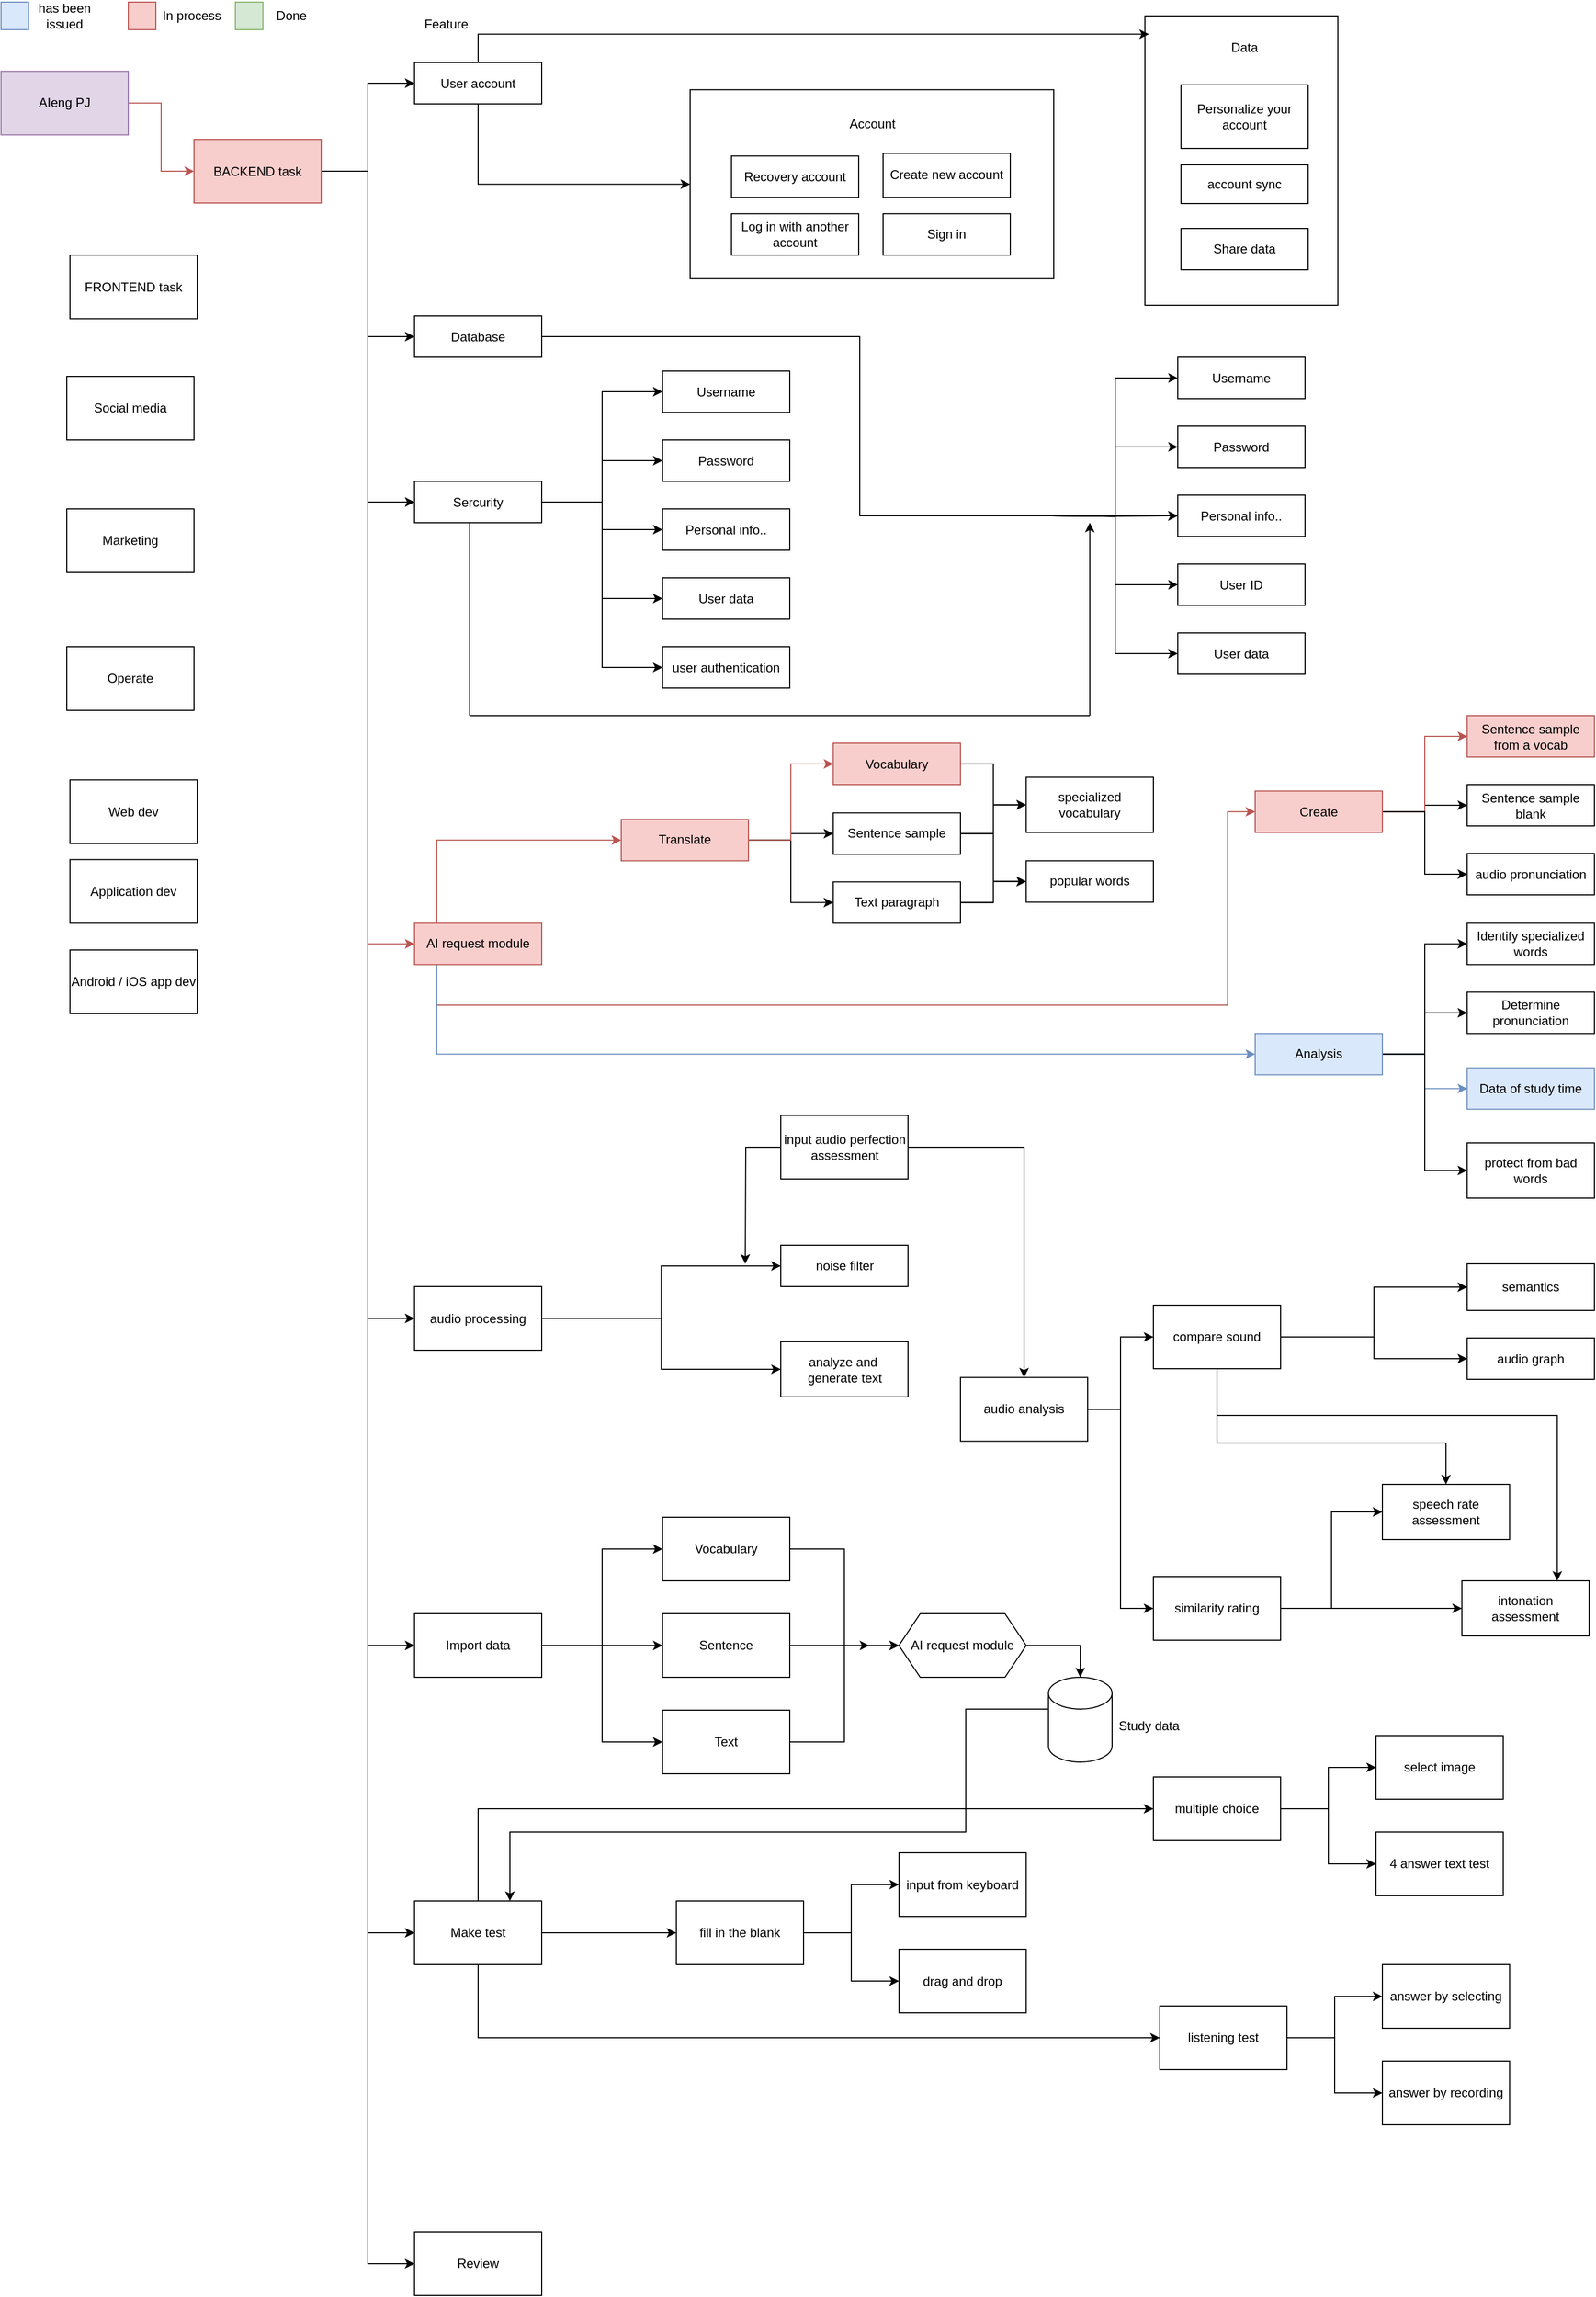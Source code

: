 <mxfile version="24.7.7">
  <diagram name="Trang-1" id="QdVctuVh_ac5PN6VSOF_">
    <mxGraphModel dx="1195" dy="643" grid="1" gridSize="13" guides="1" tooltips="1" connect="1" arrows="1" fold="1" page="1" pageScale="1" pageWidth="1654" pageHeight="2336" math="0" shadow="0">
      <root>
        <mxCell id="0" />
        <mxCell id="1" parent="0" />
        <mxCell id="PVKdWnAXme9dXzBZIidb-54" value="" style="rounded=0;whiteSpace=wrap;html=1;" parent="1" vertex="1">
          <mxGeometry x="676" y="98.63" width="343" height="178.25" as="geometry" />
        </mxCell>
        <mxCell id="PVKdWnAXme9dXzBZIidb-53" value="" style="rounded=0;whiteSpace=wrap;html=1;" parent="1" vertex="1">
          <mxGeometry x="1105" y="29" width="182" height="273" as="geometry" />
        </mxCell>
        <mxCell id="PVKdWnAXme9dXzBZIidb-100" style="edgeStyle=orthogonalEdgeStyle;rounded=0;orthogonalLoop=1;jettySize=auto;html=1;entryX=0;entryY=0.5;entryDx=0;entryDy=0;fillColor=#f8cecc;strokeColor=#b85450;" parent="1" source="PVKdWnAXme9dXzBZIidb-1" target="PVKdWnAXme9dXzBZIidb-2" edge="1">
          <mxGeometry relative="1" as="geometry" />
        </mxCell>
        <mxCell id="PVKdWnAXme9dXzBZIidb-1" value="AIeng PJ" style="rounded=0;whiteSpace=wrap;html=1;fillColor=#e1d5e7;strokeColor=#9673a6;" parent="1" vertex="1">
          <mxGeometry x="26" y="81.25" width="120" height="60" as="geometry" />
        </mxCell>
        <mxCell id="PVKdWnAXme9dXzBZIidb-18" style="edgeStyle=orthogonalEdgeStyle;rounded=0;orthogonalLoop=1;jettySize=auto;html=1;entryX=0;entryY=0.5;entryDx=0;entryDy=0;" parent="1" source="PVKdWnAXme9dXzBZIidb-2" target="PVKdWnAXme9dXzBZIidb-4" edge="1">
          <mxGeometry relative="1" as="geometry" />
        </mxCell>
        <mxCell id="PVKdWnAXme9dXzBZIidb-19" style="edgeStyle=orthogonalEdgeStyle;rounded=0;orthogonalLoop=1;jettySize=auto;html=1;entryX=0;entryY=0.5;entryDx=0;entryDy=0;" parent="1" source="PVKdWnAXme9dXzBZIidb-2" target="PVKdWnAXme9dXzBZIidb-5" edge="1">
          <mxGeometry relative="1" as="geometry" />
        </mxCell>
        <mxCell id="PVKdWnAXme9dXzBZIidb-21" style="edgeStyle=orthogonalEdgeStyle;rounded=0;orthogonalLoop=1;jettySize=auto;html=1;entryX=0;entryY=0.5;entryDx=0;entryDy=0;fillColor=#f8cecc;strokeColor=#b85450;" parent="1" source="PVKdWnAXme9dXzBZIidb-2" target="PVKdWnAXme9dXzBZIidb-8" edge="1">
          <mxGeometry relative="1" as="geometry" />
        </mxCell>
        <mxCell id="PVKdWnAXme9dXzBZIidb-129" style="edgeStyle=orthogonalEdgeStyle;rounded=0;orthogonalLoop=1;jettySize=auto;html=1;entryX=0;entryY=0.5;entryDx=0;entryDy=0;" parent="1" source="PVKdWnAXme9dXzBZIidb-2" target="PVKdWnAXme9dXzBZIidb-105" edge="1">
          <mxGeometry relative="1" as="geometry" />
        </mxCell>
        <mxCell id="PVKdWnAXme9dXzBZIidb-135" style="edgeStyle=orthogonalEdgeStyle;rounded=0;orthogonalLoop=1;jettySize=auto;html=1;entryX=0;entryY=0.5;entryDx=0;entryDy=0;" parent="1" source="PVKdWnAXme9dXzBZIidb-2" target="PVKdWnAXme9dXzBZIidb-134" edge="1">
          <mxGeometry relative="1" as="geometry" />
        </mxCell>
        <mxCell id="PVKdWnAXme9dXzBZIidb-144" style="edgeStyle=orthogonalEdgeStyle;rounded=0;orthogonalLoop=1;jettySize=auto;html=1;entryX=0;entryY=0.5;entryDx=0;entryDy=0;" parent="1" source="PVKdWnAXme9dXzBZIidb-2" target="PVKdWnAXme9dXzBZIidb-137" edge="1">
          <mxGeometry relative="1" as="geometry" />
        </mxCell>
        <mxCell id="PVKdWnAXme9dXzBZIidb-169" style="edgeStyle=orthogonalEdgeStyle;rounded=0;orthogonalLoop=1;jettySize=auto;html=1;entryX=0;entryY=0.5;entryDx=0;entryDy=0;" parent="1" source="PVKdWnAXme9dXzBZIidb-2" target="PVKdWnAXme9dXzBZIidb-149" edge="1">
          <mxGeometry relative="1" as="geometry" />
        </mxCell>
        <mxCell id="PVKdWnAXme9dXzBZIidb-181" style="edgeStyle=orthogonalEdgeStyle;rounded=0;orthogonalLoop=1;jettySize=auto;html=1;entryX=0;entryY=0.5;entryDx=0;entryDy=0;" parent="1" source="PVKdWnAXme9dXzBZIidb-2" target="PVKdWnAXme9dXzBZIidb-180" edge="1">
          <mxGeometry relative="1" as="geometry" />
        </mxCell>
        <mxCell id="PVKdWnAXme9dXzBZIidb-2" value="BACKEND task" style="rounded=0;whiteSpace=wrap;html=1;fillColor=#f8cecc;strokeColor=#b85450;" parent="1" vertex="1">
          <mxGeometry x="208" y="145.5" width="120" height="60" as="geometry" />
        </mxCell>
        <mxCell id="PVKdWnAXme9dXzBZIidb-3" value="FRONT&lt;span style=&quot;background-color: initial;&quot;&gt;END task&lt;/span&gt;" style="rounded=0;whiteSpace=wrap;html=1;" parent="1" vertex="1">
          <mxGeometry x="91" y="254.63" width="120" height="60" as="geometry" />
        </mxCell>
        <mxCell id="PVKdWnAXme9dXzBZIidb-57" style="edgeStyle=orthogonalEdgeStyle;rounded=0;orthogonalLoop=1;jettySize=auto;html=1;entryX=0.021;entryY=0.063;entryDx=0;entryDy=0;entryPerimeter=0;" parent="1" source="PVKdWnAXme9dXzBZIidb-4" target="PVKdWnAXme9dXzBZIidb-53" edge="1">
          <mxGeometry relative="1" as="geometry">
            <Array as="points">
              <mxPoint x="476" y="46" />
            </Array>
          </mxGeometry>
        </mxCell>
        <mxCell id="PVKdWnAXme9dXzBZIidb-58" style="edgeStyle=orthogonalEdgeStyle;rounded=0;orthogonalLoop=1;jettySize=auto;html=1;entryX=0;entryY=0.5;entryDx=0;entryDy=0;" parent="1" source="PVKdWnAXme9dXzBZIidb-4" target="PVKdWnAXme9dXzBZIidb-54" edge="1">
          <mxGeometry relative="1" as="geometry">
            <Array as="points">
              <mxPoint x="476" y="188" />
            </Array>
          </mxGeometry>
        </mxCell>
        <mxCell id="PVKdWnAXme9dXzBZIidb-4" value="User account" style="rounded=0;whiteSpace=wrap;html=1;" parent="1" vertex="1">
          <mxGeometry x="416" y="73" width="120" height="39" as="geometry" />
        </mxCell>
        <mxCell id="PVKdWnAXme9dXzBZIidb-63" style="edgeStyle=orthogonalEdgeStyle;rounded=0;orthogonalLoop=1;jettySize=auto;html=1;entryX=0;entryY=0.5;entryDx=0;entryDy=0;" parent="1" source="PVKdWnAXme9dXzBZIidb-5" target="PVKdWnAXme9dXzBZIidb-59" edge="1">
          <mxGeometry relative="1" as="geometry" />
        </mxCell>
        <mxCell id="PVKdWnAXme9dXzBZIidb-64" style="edgeStyle=orthogonalEdgeStyle;rounded=0;orthogonalLoop=1;jettySize=auto;html=1;entryX=0;entryY=0.5;entryDx=0;entryDy=0;" parent="1" source="PVKdWnAXme9dXzBZIidb-5" target="PVKdWnAXme9dXzBZIidb-60" edge="1">
          <mxGeometry relative="1" as="geometry" />
        </mxCell>
        <mxCell id="PVKdWnAXme9dXzBZIidb-65" style="edgeStyle=orthogonalEdgeStyle;rounded=0;orthogonalLoop=1;jettySize=auto;html=1;entryX=0;entryY=0.5;entryDx=0;entryDy=0;" parent="1" source="PVKdWnAXme9dXzBZIidb-5" target="PVKdWnAXme9dXzBZIidb-61" edge="1">
          <mxGeometry relative="1" as="geometry" />
        </mxCell>
        <mxCell id="PVKdWnAXme9dXzBZIidb-66" style="edgeStyle=orthogonalEdgeStyle;rounded=0;orthogonalLoop=1;jettySize=auto;html=1;entryX=0;entryY=0.5;entryDx=0;entryDy=0;" parent="1" source="PVKdWnAXme9dXzBZIidb-5" target="PVKdWnAXme9dXzBZIidb-62" edge="1">
          <mxGeometry relative="1" as="geometry" />
        </mxCell>
        <mxCell id="PVKdWnAXme9dXzBZIidb-82" style="edgeStyle=orthogonalEdgeStyle;rounded=0;orthogonalLoop=1;jettySize=auto;html=1;entryX=0;entryY=0.5;entryDx=0;entryDy=0;" parent="1" source="PVKdWnAXme9dXzBZIidb-5" target="PVKdWnAXme9dXzBZIidb-81" edge="1">
          <mxGeometry relative="1" as="geometry" />
        </mxCell>
        <mxCell id="PVKdWnAXme9dXzBZIidb-5" value="Sercurity" style="rounded=0;whiteSpace=wrap;html=1;" parent="1" vertex="1">
          <mxGeometry x="416" y="468" width="120" height="39" as="geometry" />
        </mxCell>
        <mxCell id="PVKdWnAXme9dXzBZIidb-6" value="Feature" style="text;html=1;align=center;verticalAlign=middle;whiteSpace=wrap;rounded=0;" parent="1" vertex="1">
          <mxGeometry x="416" y="22" width="60" height="30" as="geometry" />
        </mxCell>
        <mxCell id="PVKdWnAXme9dXzBZIidb-76" value="" style="edgeStyle=orthogonalEdgeStyle;rounded=0;orthogonalLoop=1;jettySize=auto;html=1;" parent="1" target="PVKdWnAXme9dXzBZIidb-73" edge="1">
          <mxGeometry relative="1" as="geometry">
            <mxPoint x="1017" y="500.5" as="sourcePoint" />
          </mxGeometry>
        </mxCell>
        <mxCell id="PVKdWnAXme9dXzBZIidb-77" style="edgeStyle=orthogonalEdgeStyle;rounded=0;orthogonalLoop=1;jettySize=auto;html=1;entryX=0;entryY=0.5;entryDx=0;entryDy=0;" parent="1" target="PVKdWnAXme9dXzBZIidb-72" edge="1">
          <mxGeometry relative="1" as="geometry">
            <mxPoint x="1017" y="500.556" as="sourcePoint" />
          </mxGeometry>
        </mxCell>
        <mxCell id="PVKdWnAXme9dXzBZIidb-78" style="edgeStyle=orthogonalEdgeStyle;rounded=0;orthogonalLoop=1;jettySize=auto;html=1;entryX=0;entryY=0.5;entryDx=0;entryDy=0;" parent="1" target="PVKdWnAXme9dXzBZIidb-71" edge="1">
          <mxGeometry relative="1" as="geometry">
            <mxPoint x="1017" y="500.556" as="sourcePoint" />
          </mxGeometry>
        </mxCell>
        <mxCell id="PVKdWnAXme9dXzBZIidb-79" style="edgeStyle=orthogonalEdgeStyle;rounded=0;orthogonalLoop=1;jettySize=auto;html=1;entryX=0;entryY=0.5;entryDx=0;entryDy=0;" parent="1" target="PVKdWnAXme9dXzBZIidb-74" edge="1">
          <mxGeometry relative="1" as="geometry">
            <mxPoint x="1017" y="500.556" as="sourcePoint" />
          </mxGeometry>
        </mxCell>
        <mxCell id="PVKdWnAXme9dXzBZIidb-80" style="edgeStyle=orthogonalEdgeStyle;rounded=0;orthogonalLoop=1;jettySize=auto;html=1;entryX=0;entryY=0.5;entryDx=0;entryDy=0;" parent="1" target="PVKdWnAXme9dXzBZIidb-75" edge="1">
          <mxGeometry relative="1" as="geometry">
            <mxPoint x="1017" y="500.556" as="sourcePoint" />
          </mxGeometry>
        </mxCell>
        <mxCell id="PVKdWnAXme9dXzBZIidb-22" style="edgeStyle=orthogonalEdgeStyle;rounded=0;orthogonalLoop=1;jettySize=auto;html=1;entryX=0;entryY=0.5;entryDx=0;entryDy=0;fillColor=#f8cecc;strokeColor=#b85450;" parent="1" source="PVKdWnAXme9dXzBZIidb-8" target="PVKdWnAXme9dXzBZIidb-9" edge="1">
          <mxGeometry relative="1" as="geometry">
            <Array as="points">
              <mxPoint x="437" y="806" />
            </Array>
          </mxGeometry>
        </mxCell>
        <mxCell id="PVKdWnAXme9dXzBZIidb-23" style="edgeStyle=orthogonalEdgeStyle;rounded=0;orthogonalLoop=1;jettySize=auto;html=1;entryX=0;entryY=0.5;entryDx=0;entryDy=0;fillColor=#f8cecc;strokeColor=#b85450;" parent="1" source="PVKdWnAXme9dXzBZIidb-8" target="PVKdWnAXme9dXzBZIidb-13" edge="1">
          <mxGeometry relative="1" as="geometry">
            <Array as="points">
              <mxPoint x="437" y="962" />
              <mxPoint x="1183" y="962" />
              <mxPoint x="1183" y="780" />
            </Array>
          </mxGeometry>
        </mxCell>
        <mxCell id="PVKdWnAXme9dXzBZIidb-38" style="edgeStyle=orthogonalEdgeStyle;rounded=0;orthogonalLoop=1;jettySize=auto;html=1;entryX=0;entryY=0.5;entryDx=0;entryDy=0;fillColor=#dae8fc;strokeColor=#6c8ebf;" parent="1" source="PVKdWnAXme9dXzBZIidb-8" target="PVKdWnAXme9dXzBZIidb-34" edge="1">
          <mxGeometry relative="1" as="geometry">
            <Array as="points">
              <mxPoint x="437" y="1008" />
            </Array>
          </mxGeometry>
        </mxCell>
        <mxCell id="PVKdWnAXme9dXzBZIidb-8" value="AI request module" style="rounded=0;whiteSpace=wrap;html=1;fillColor=#f8cecc;strokeColor=#b85450;" parent="1" vertex="1">
          <mxGeometry x="416" y="884.75" width="120" height="39" as="geometry" />
        </mxCell>
        <mxCell id="PVKdWnAXme9dXzBZIidb-25" style="edgeStyle=orthogonalEdgeStyle;rounded=0;orthogonalLoop=1;jettySize=auto;html=1;entryX=0;entryY=0.5;entryDx=0;entryDy=0;" parent="1" source="PVKdWnAXme9dXzBZIidb-9" target="PVKdWnAXme9dXzBZIidb-11" edge="1">
          <mxGeometry relative="1" as="geometry" />
        </mxCell>
        <mxCell id="PVKdWnAXme9dXzBZIidb-26" style="edgeStyle=orthogonalEdgeStyle;rounded=0;orthogonalLoop=1;jettySize=auto;html=1;entryX=0;entryY=0.5;entryDx=0;entryDy=0;" parent="1" source="PVKdWnAXme9dXzBZIidb-9" target="PVKdWnAXme9dXzBZIidb-12" edge="1">
          <mxGeometry relative="1" as="geometry" />
        </mxCell>
        <mxCell id="PVKdWnAXme9dXzBZIidb-42" style="edgeStyle=orthogonalEdgeStyle;rounded=0;orthogonalLoop=1;jettySize=auto;html=1;entryX=0;entryY=0.5;entryDx=0;entryDy=0;fillColor=#f8cecc;strokeColor=#b85450;" parent="1" source="PVKdWnAXme9dXzBZIidb-9" target="PVKdWnAXme9dXzBZIidb-10" edge="1">
          <mxGeometry relative="1" as="geometry" />
        </mxCell>
        <mxCell id="PVKdWnAXme9dXzBZIidb-9" value="Translate" style="rounded=0;whiteSpace=wrap;html=1;fillColor=#f8cecc;strokeColor=#b85450;" parent="1" vertex="1">
          <mxGeometry x="611" y="786.88" width="120" height="39" as="geometry" />
        </mxCell>
        <mxCell id="PVKdWnAXme9dXzBZIidb-87" style="edgeStyle=orthogonalEdgeStyle;rounded=0;orthogonalLoop=1;jettySize=auto;html=1;" parent="1" source="PVKdWnAXme9dXzBZIidb-10" target="PVKdWnAXme9dXzBZIidb-85" edge="1">
          <mxGeometry relative="1" as="geometry" />
        </mxCell>
        <mxCell id="PVKdWnAXme9dXzBZIidb-88" style="edgeStyle=orthogonalEdgeStyle;rounded=0;orthogonalLoop=1;jettySize=auto;html=1;entryX=0;entryY=0.5;entryDx=0;entryDy=0;" parent="1" source="PVKdWnAXme9dXzBZIidb-10" target="PVKdWnAXme9dXzBZIidb-86" edge="1">
          <mxGeometry relative="1" as="geometry" />
        </mxCell>
        <mxCell id="PVKdWnAXme9dXzBZIidb-10" value="Vocabulary" style="rounded=0;whiteSpace=wrap;html=1;fillColor=#f8cecc;strokeColor=#b85450;" parent="1" vertex="1">
          <mxGeometry x="811" y="715" width="120" height="39" as="geometry" />
        </mxCell>
        <mxCell id="PVKdWnAXme9dXzBZIidb-89" style="edgeStyle=orthogonalEdgeStyle;rounded=0;orthogonalLoop=1;jettySize=auto;html=1;entryX=0;entryY=0.5;entryDx=0;entryDy=0;" parent="1" source="PVKdWnAXme9dXzBZIidb-11" target="PVKdWnAXme9dXzBZIidb-85" edge="1">
          <mxGeometry relative="1" as="geometry" />
        </mxCell>
        <mxCell id="PVKdWnAXme9dXzBZIidb-90" style="edgeStyle=orthogonalEdgeStyle;rounded=0;orthogonalLoop=1;jettySize=auto;html=1;entryX=0;entryY=0.5;entryDx=0;entryDy=0;" parent="1" source="PVKdWnAXme9dXzBZIidb-11" target="PVKdWnAXme9dXzBZIidb-86" edge="1">
          <mxGeometry relative="1" as="geometry" />
        </mxCell>
        <mxCell id="PVKdWnAXme9dXzBZIidb-11" value="Sentence sample" style="rounded=0;whiteSpace=wrap;html=1;" parent="1" vertex="1">
          <mxGeometry x="811" y="780.75" width="120" height="39" as="geometry" />
        </mxCell>
        <mxCell id="PVKdWnAXme9dXzBZIidb-91" style="edgeStyle=orthogonalEdgeStyle;rounded=0;orthogonalLoop=1;jettySize=auto;html=1;entryX=0;entryY=0.5;entryDx=0;entryDy=0;" parent="1" source="PVKdWnAXme9dXzBZIidb-12" target="PVKdWnAXme9dXzBZIidb-86" edge="1">
          <mxGeometry relative="1" as="geometry" />
        </mxCell>
        <mxCell id="PVKdWnAXme9dXzBZIidb-92" style="edgeStyle=orthogonalEdgeStyle;rounded=0;orthogonalLoop=1;jettySize=auto;html=1;entryX=0;entryY=0.5;entryDx=0;entryDy=0;" parent="1" source="PVKdWnAXme9dXzBZIidb-12" target="PVKdWnAXme9dXzBZIidb-85" edge="1">
          <mxGeometry relative="1" as="geometry" />
        </mxCell>
        <mxCell id="PVKdWnAXme9dXzBZIidb-12" value="Text paragraph" style="rounded=0;whiteSpace=wrap;html=1;" parent="1" vertex="1">
          <mxGeometry x="811" y="845.75" width="120" height="39" as="geometry" />
        </mxCell>
        <mxCell id="PVKdWnAXme9dXzBZIidb-27" style="edgeStyle=orthogonalEdgeStyle;rounded=0;orthogonalLoop=1;jettySize=auto;html=1;entryX=0;entryY=0.5;entryDx=0;entryDy=0;" parent="1" source="PVKdWnAXme9dXzBZIidb-13" target="PVKdWnAXme9dXzBZIidb-15" edge="1">
          <mxGeometry relative="1" as="geometry" />
        </mxCell>
        <mxCell id="PVKdWnAXme9dXzBZIidb-28" style="edgeStyle=orthogonalEdgeStyle;rounded=0;orthogonalLoop=1;jettySize=auto;html=1;entryX=0;entryY=0.5;entryDx=0;entryDy=0;fillColor=#f8cecc;strokeColor=#b85450;" parent="1" source="PVKdWnAXme9dXzBZIidb-13" target="PVKdWnAXme9dXzBZIidb-14" edge="1">
          <mxGeometry relative="1" as="geometry" />
        </mxCell>
        <mxCell id="PVKdWnAXme9dXzBZIidb-29" style="edgeStyle=orthogonalEdgeStyle;rounded=0;orthogonalLoop=1;jettySize=auto;html=1;entryX=0;entryY=0.5;entryDx=0;entryDy=0;" parent="1" source="PVKdWnAXme9dXzBZIidb-13" target="PVKdWnAXme9dXzBZIidb-17" edge="1">
          <mxGeometry relative="1" as="geometry" />
        </mxCell>
        <mxCell id="PVKdWnAXme9dXzBZIidb-13" value="Create" style="rounded=0;whiteSpace=wrap;html=1;fillColor=#f8cecc;strokeColor=#b85450;" parent="1" vertex="1">
          <mxGeometry x="1209" y="760.13" width="120" height="39" as="geometry" />
        </mxCell>
        <mxCell id="PVKdWnAXme9dXzBZIidb-14" value="Sentence sample&lt;div&gt;from a vocab&lt;/div&gt;" style="rounded=0;whiteSpace=wrap;html=1;fillColor=#f8cecc;strokeColor=#b85450;" parent="1" vertex="1">
          <mxGeometry x="1409" y="689" width="120" height="39" as="geometry" />
        </mxCell>
        <mxCell id="PVKdWnAXme9dXzBZIidb-15" value="Sentence sample&lt;div&gt;blank&lt;/div&gt;" style="rounded=0;whiteSpace=wrap;html=1;" parent="1" vertex="1">
          <mxGeometry x="1409" y="754" width="120" height="39" as="geometry" />
        </mxCell>
        <mxCell id="PVKdWnAXme9dXzBZIidb-17" value="audio pronunciation" style="rounded=0;whiteSpace=wrap;html=1;" parent="1" vertex="1">
          <mxGeometry x="1409" y="819" width="120" height="39" as="geometry" />
        </mxCell>
        <mxCell id="PVKdWnAXme9dXzBZIidb-30" value="Identify specialized words" style="rounded=0;whiteSpace=wrap;html=1;" parent="1" vertex="1">
          <mxGeometry x="1409" y="884.75" width="120" height="39" as="geometry" />
        </mxCell>
        <mxCell id="PVKdWnAXme9dXzBZIidb-32" value="Determine pronunciation" style="rounded=0;whiteSpace=wrap;html=1;" parent="1" vertex="1">
          <mxGeometry x="1409" y="949.75" width="120" height="39" as="geometry" />
        </mxCell>
        <mxCell id="PVKdWnAXme9dXzBZIidb-35" style="edgeStyle=orthogonalEdgeStyle;rounded=0;orthogonalLoop=1;jettySize=auto;html=1;entryX=0;entryY=0.5;entryDx=0;entryDy=0;" parent="1" source="PVKdWnAXme9dXzBZIidb-34" target="PVKdWnAXme9dXzBZIidb-30" edge="1">
          <mxGeometry relative="1" as="geometry" />
        </mxCell>
        <mxCell id="PVKdWnAXme9dXzBZIidb-36" style="edgeStyle=orthogonalEdgeStyle;rounded=0;orthogonalLoop=1;jettySize=auto;html=1;entryX=0;entryY=0.5;entryDx=0;entryDy=0;" parent="1" source="PVKdWnAXme9dXzBZIidb-34" target="PVKdWnAXme9dXzBZIidb-32" edge="1">
          <mxGeometry relative="1" as="geometry" />
        </mxCell>
        <mxCell id="PVKdWnAXme9dXzBZIidb-41" style="edgeStyle=orthogonalEdgeStyle;rounded=0;orthogonalLoop=1;jettySize=auto;html=1;entryX=0;entryY=0.5;entryDx=0;entryDy=0;fillColor=#dae8fc;strokeColor=#6c8ebf;" parent="1" source="PVKdWnAXme9dXzBZIidb-34" target="PVKdWnAXme9dXzBZIidb-39" edge="1">
          <mxGeometry relative="1" as="geometry" />
        </mxCell>
        <mxCell id="PVKdWnAXme9dXzBZIidb-84" style="edgeStyle=orthogonalEdgeStyle;rounded=0;orthogonalLoop=1;jettySize=auto;html=1;entryX=0;entryY=0.5;entryDx=0;entryDy=0;" parent="1" source="PVKdWnAXme9dXzBZIidb-34" target="PVKdWnAXme9dXzBZIidb-83" edge="1">
          <mxGeometry relative="1" as="geometry" />
        </mxCell>
        <mxCell id="PVKdWnAXme9dXzBZIidb-34" value="Analysis" style="rounded=0;whiteSpace=wrap;html=1;fillColor=#dae8fc;strokeColor=#6c8ebf;" parent="1" vertex="1">
          <mxGeometry x="1209" y="988.75" width="120" height="39" as="geometry" />
        </mxCell>
        <mxCell id="PVKdWnAXme9dXzBZIidb-39" value="Data of study time" style="rounded=0;whiteSpace=wrap;html=1;fillColor=#dae8fc;strokeColor=#6c8ebf;" parent="1" vertex="1">
          <mxGeometry x="1409" y="1021.25" width="120" height="39" as="geometry" />
        </mxCell>
        <mxCell id="PVKdWnAXme9dXzBZIidb-43" value="Create new account" style="rounded=0;whiteSpace=wrap;html=1;" parent="1" vertex="1">
          <mxGeometry x="858" y="158.63" width="120" height="41.5" as="geometry" />
        </mxCell>
        <mxCell id="PVKdWnAXme9dXzBZIidb-44" value="Sign in" style="rounded=0;whiteSpace=wrap;html=1;" parent="1" vertex="1">
          <mxGeometry x="858" y="215.63" width="120" height="39" as="geometry" />
        </mxCell>
        <mxCell id="PVKdWnAXme9dXzBZIidb-45" value="Recovery account" style="rounded=0;whiteSpace=wrap;html=1;" parent="1" vertex="1">
          <mxGeometry x="715" y="161.13" width="120" height="39" as="geometry" />
        </mxCell>
        <mxCell id="PVKdWnAXme9dXzBZIidb-46" value="Log in with another account" style="rounded=0;whiteSpace=wrap;html=1;" parent="1" vertex="1">
          <mxGeometry x="715" y="215.63" width="120" height="39" as="geometry" />
        </mxCell>
        <mxCell id="PVKdWnAXme9dXzBZIidb-47" value="Personalize your account" style="rounded=0;whiteSpace=wrap;html=1;" parent="1" vertex="1">
          <mxGeometry x="1139" y="94" width="120" height="60" as="geometry" />
        </mxCell>
        <mxCell id="PVKdWnAXme9dXzBZIidb-48" value="account sync" style="rounded=0;whiteSpace=wrap;html=1;" parent="1" vertex="1">
          <mxGeometry x="1139" y="169.5" width="120" height="36.5" as="geometry" />
        </mxCell>
        <mxCell id="PVKdWnAXme9dXzBZIidb-49" value="Share data" style="rounded=0;whiteSpace=wrap;html=1;" parent="1" vertex="1">
          <mxGeometry x="1139" y="229.5" width="120" height="39" as="geometry" />
        </mxCell>
        <mxCell id="PVKdWnAXme9dXzBZIidb-55" value="Account" style="text;html=1;align=center;verticalAlign=middle;whiteSpace=wrap;rounded=0;" parent="1" vertex="1">
          <mxGeometry x="807.75" y="116.13" width="79.5" height="30" as="geometry" />
        </mxCell>
        <mxCell id="PVKdWnAXme9dXzBZIidb-56" value="Data" style="text;html=1;align=center;verticalAlign=middle;whiteSpace=wrap;rounded=0;" parent="1" vertex="1">
          <mxGeometry x="1159.25" y="44" width="79.5" height="30" as="geometry" />
        </mxCell>
        <mxCell id="PVKdWnAXme9dXzBZIidb-59" value="Username" style="rounded=0;whiteSpace=wrap;html=1;" parent="1" vertex="1">
          <mxGeometry x="650" y="364" width="120" height="39" as="geometry" />
        </mxCell>
        <mxCell id="PVKdWnAXme9dXzBZIidb-60" value="Password" style="rounded=0;whiteSpace=wrap;html=1;" parent="1" vertex="1">
          <mxGeometry x="650" y="429" width="120" height="39" as="geometry" />
        </mxCell>
        <mxCell id="PVKdWnAXme9dXzBZIidb-61" value="Personal info.." style="rounded=0;whiteSpace=wrap;html=1;" parent="1" vertex="1">
          <mxGeometry x="650" y="494" width="120" height="39" as="geometry" />
        </mxCell>
        <mxCell id="PVKdWnAXme9dXzBZIidb-62" value="User data" style="rounded=0;whiteSpace=wrap;html=1;" parent="1" vertex="1">
          <mxGeometry x="650" y="559" width="120" height="39" as="geometry" />
        </mxCell>
        <mxCell id="PVKdWnAXme9dXzBZIidb-71" value="Username" style="rounded=0;whiteSpace=wrap;html=1;" parent="1" vertex="1">
          <mxGeometry x="1136" y="351" width="120" height="39" as="geometry" />
        </mxCell>
        <mxCell id="PVKdWnAXme9dXzBZIidb-72" value="Password" style="rounded=0;whiteSpace=wrap;html=1;" parent="1" vertex="1">
          <mxGeometry x="1136" y="416" width="120" height="39" as="geometry" />
        </mxCell>
        <mxCell id="PVKdWnAXme9dXzBZIidb-73" value="Personal info.." style="rounded=0;whiteSpace=wrap;html=1;" parent="1" vertex="1">
          <mxGeometry x="1136" y="481" width="120" height="39" as="geometry" />
        </mxCell>
        <mxCell id="PVKdWnAXme9dXzBZIidb-74" value="User ID" style="rounded=0;whiteSpace=wrap;html=1;" parent="1" vertex="1">
          <mxGeometry x="1136" y="546" width="120" height="39" as="geometry" />
        </mxCell>
        <mxCell id="PVKdWnAXme9dXzBZIidb-75" value="User data" style="rounded=0;whiteSpace=wrap;html=1;" parent="1" vertex="1">
          <mxGeometry x="1136" y="611" width="120" height="39" as="geometry" />
        </mxCell>
        <mxCell id="PVKdWnAXme9dXzBZIidb-81" value="user authentication" style="rounded=0;whiteSpace=wrap;html=1;" parent="1" vertex="1">
          <mxGeometry x="650" y="624" width="120" height="39" as="geometry" />
        </mxCell>
        <mxCell id="PVKdWnAXme9dXzBZIidb-83" value="protect from bad words" style="rounded=0;whiteSpace=wrap;html=1;" parent="1" vertex="1">
          <mxGeometry x="1409" y="1092" width="120" height="52" as="geometry" />
        </mxCell>
        <mxCell id="PVKdWnAXme9dXzBZIidb-85" value="specialized vocabulary" style="rounded=0;whiteSpace=wrap;html=1;" parent="1" vertex="1">
          <mxGeometry x="993" y="747.13" width="120" height="52" as="geometry" />
        </mxCell>
        <mxCell id="PVKdWnAXme9dXzBZIidb-86" value="popular words" style="rounded=0;whiteSpace=wrap;html=1;" parent="1" vertex="1">
          <mxGeometry x="993" y="825.88" width="120" height="39" as="geometry" />
        </mxCell>
        <mxCell id="PVKdWnAXme9dXzBZIidb-94" value="" style="endArrow=classic;html=1;rounded=0;" parent="1" edge="1">
          <mxGeometry width="50" height="50" relative="1" as="geometry">
            <mxPoint x="1053" y="689" as="sourcePoint" />
            <mxPoint x="1053" y="507" as="targetPoint" />
          </mxGeometry>
        </mxCell>
        <mxCell id="PVKdWnAXme9dXzBZIidb-98" value="" style="endArrow=none;html=1;rounded=0;" parent="1" edge="1">
          <mxGeometry width="50" height="50" relative="1" as="geometry">
            <mxPoint x="468" y="689" as="sourcePoint" />
            <mxPoint x="1053" y="689" as="targetPoint" />
          </mxGeometry>
        </mxCell>
        <mxCell id="PVKdWnAXme9dXzBZIidb-99" value="" style="endArrow=none;html=1;rounded=0;" parent="1" edge="1">
          <mxGeometry width="50" height="50" relative="1" as="geometry">
            <mxPoint x="468" y="689" as="sourcePoint" />
            <mxPoint x="468" y="507" as="targetPoint" />
          </mxGeometry>
        </mxCell>
        <mxCell id="PVKdWnAXme9dXzBZIidb-101" value="noise filter" style="rounded=0;whiteSpace=wrap;html=1;" parent="1" vertex="1">
          <mxGeometry x="761.5" y="1188.5" width="120" height="39" as="geometry" />
        </mxCell>
        <mxCell id="PVKdWnAXme9dXzBZIidb-113" style="edgeStyle=orthogonalEdgeStyle;rounded=0;orthogonalLoop=1;jettySize=auto;html=1;entryX=0;entryY=0.5;entryDx=0;entryDy=0;" parent="1" source="PVKdWnAXme9dXzBZIidb-102" target="PVKdWnAXme9dXzBZIidb-103" edge="1">
          <mxGeometry relative="1" as="geometry" />
        </mxCell>
        <mxCell id="PVKdWnAXme9dXzBZIidb-114" style="edgeStyle=orthogonalEdgeStyle;rounded=0;orthogonalLoop=1;jettySize=auto;html=1;entryX=0;entryY=0.5;entryDx=0;entryDy=0;" parent="1" source="PVKdWnAXme9dXzBZIidb-102" target="PVKdWnAXme9dXzBZIidb-104" edge="1">
          <mxGeometry relative="1" as="geometry" />
        </mxCell>
        <mxCell id="PVKdWnAXme9dXzBZIidb-102" value="audio analysis" style="rounded=0;whiteSpace=wrap;html=1;" parent="1" vertex="1">
          <mxGeometry x="931" y="1313.25" width="120" height="60" as="geometry" />
        </mxCell>
        <mxCell id="PVKdWnAXme9dXzBZIidb-115" style="edgeStyle=orthogonalEdgeStyle;rounded=0;orthogonalLoop=1;jettySize=auto;html=1;entryX=0;entryY=0.5;entryDx=0;entryDy=0;" parent="1" source="PVKdWnAXme9dXzBZIidb-103" target="PVKdWnAXme9dXzBZIidb-109" edge="1">
          <mxGeometry relative="1" as="geometry" />
        </mxCell>
        <mxCell id="PVKdWnAXme9dXzBZIidb-116" style="edgeStyle=orthogonalEdgeStyle;rounded=0;orthogonalLoop=1;jettySize=auto;html=1;" parent="1" source="PVKdWnAXme9dXzBZIidb-103" target="PVKdWnAXme9dXzBZIidb-110" edge="1">
          <mxGeometry relative="1" as="geometry" />
        </mxCell>
        <mxCell id="PVKdWnAXme9dXzBZIidb-117" style="edgeStyle=orthogonalEdgeStyle;rounded=0;orthogonalLoop=1;jettySize=auto;html=1;entryX=0.75;entryY=0;entryDx=0;entryDy=0;" parent="1" source="PVKdWnAXme9dXzBZIidb-103" target="PVKdWnAXme9dXzBZIidb-106" edge="1">
          <mxGeometry relative="1" as="geometry">
            <Array as="points">
              <mxPoint x="1173" y="1349" />
              <mxPoint x="1494" y="1349" />
            </Array>
          </mxGeometry>
        </mxCell>
        <mxCell id="PVKdWnAXme9dXzBZIidb-132" style="edgeStyle=orthogonalEdgeStyle;rounded=0;orthogonalLoop=1;jettySize=auto;html=1;entryX=0.5;entryY=0;entryDx=0;entryDy=0;" parent="1" source="PVKdWnAXme9dXzBZIidb-103" target="PVKdWnAXme9dXzBZIidb-107" edge="1">
          <mxGeometry relative="1" as="geometry">
            <Array as="points">
              <mxPoint x="1173" y="1375" />
              <mxPoint x="1389" y="1375" />
            </Array>
          </mxGeometry>
        </mxCell>
        <mxCell id="PVKdWnAXme9dXzBZIidb-103" value="compare sound" style="rounded=0;whiteSpace=wrap;html=1;" parent="1" vertex="1">
          <mxGeometry x="1113" y="1245" width="120" height="60" as="geometry" />
        </mxCell>
        <mxCell id="PVKdWnAXme9dXzBZIidb-130" style="edgeStyle=orthogonalEdgeStyle;rounded=0;orthogonalLoop=1;jettySize=auto;html=1;entryX=0;entryY=0.5;entryDx=0;entryDy=0;" parent="1" source="PVKdWnAXme9dXzBZIidb-104" target="PVKdWnAXme9dXzBZIidb-106" edge="1">
          <mxGeometry relative="1" as="geometry" />
        </mxCell>
        <mxCell id="PVKdWnAXme9dXzBZIidb-104" value="similarity rating" style="rounded=0;whiteSpace=wrap;html=1;" parent="1" vertex="1">
          <mxGeometry x="1113" y="1501" width="120" height="60" as="geometry" />
        </mxCell>
        <mxCell id="PVKdWnAXme9dXzBZIidb-123" style="edgeStyle=orthogonalEdgeStyle;rounded=0;orthogonalLoop=1;jettySize=auto;html=1;entryX=0;entryY=0.5;entryDx=0;entryDy=0;" parent="1" source="PVKdWnAXme9dXzBZIidb-105" target="PVKdWnAXme9dXzBZIidb-101" edge="1">
          <mxGeometry relative="1" as="geometry" />
        </mxCell>
        <mxCell id="PVKdWnAXme9dXzBZIidb-124" style="edgeStyle=orthogonalEdgeStyle;rounded=0;orthogonalLoop=1;jettySize=auto;html=1;" parent="1" source="PVKdWnAXme9dXzBZIidb-105" target="PVKdWnAXme9dXzBZIidb-108" edge="1">
          <mxGeometry relative="1" as="geometry" />
        </mxCell>
        <mxCell id="PVKdWnAXme9dXzBZIidb-105" value="audio processing" style="rounded=0;whiteSpace=wrap;html=1;" parent="1" vertex="1">
          <mxGeometry x="416" y="1227.5" width="120" height="60" as="geometry" />
        </mxCell>
        <mxCell id="PVKdWnAXme9dXzBZIidb-106" value="intonation assessment" style="rounded=0;whiteSpace=wrap;html=1;" parent="1" vertex="1">
          <mxGeometry x="1404" y="1505" width="120" height="52" as="geometry" />
        </mxCell>
        <mxCell id="PVKdWnAXme9dXzBZIidb-107" value="speech rate assessment" style="rounded=0;whiteSpace=wrap;html=1;" parent="1" vertex="1">
          <mxGeometry x="1329" y="1414" width="120" height="52" as="geometry" />
        </mxCell>
        <mxCell id="PVKdWnAXme9dXzBZIidb-108" value="analyze and&amp;nbsp;&lt;div&gt;generate text&lt;/div&gt;" style="rounded=0;whiteSpace=wrap;html=1;" parent="1" vertex="1">
          <mxGeometry x="761.5" y="1279.5" width="120" height="52" as="geometry" />
        </mxCell>
        <mxCell id="PVKdWnAXme9dXzBZIidb-109" value="semantics" style="rounded=0;whiteSpace=wrap;html=1;" parent="1" vertex="1">
          <mxGeometry x="1409" y="1206" width="120" height="44" as="geometry" />
        </mxCell>
        <mxCell id="PVKdWnAXme9dXzBZIidb-110" value="audio graph" style="rounded=0;whiteSpace=wrap;html=1;" parent="1" vertex="1">
          <mxGeometry x="1409" y="1276" width="120" height="39" as="geometry" />
        </mxCell>
        <mxCell id="PVKdWnAXme9dXzBZIidb-127" style="edgeStyle=orthogonalEdgeStyle;rounded=0;orthogonalLoop=1;jettySize=auto;html=1;" parent="1" source="PVKdWnAXme9dXzBZIidb-125" edge="1">
          <mxGeometry relative="1" as="geometry">
            <mxPoint x="728.0" y="1206.0" as="targetPoint" />
          </mxGeometry>
        </mxCell>
        <mxCell id="PVKdWnAXme9dXzBZIidb-128" style="edgeStyle=orthogonalEdgeStyle;rounded=0;orthogonalLoop=1;jettySize=auto;html=1;" parent="1" source="PVKdWnAXme9dXzBZIidb-125" target="PVKdWnAXme9dXzBZIidb-102" edge="1">
          <mxGeometry relative="1" as="geometry" />
        </mxCell>
        <mxCell id="PVKdWnAXme9dXzBZIidb-125" value="input audio perfection assessment" style="rounded=0;whiteSpace=wrap;html=1;" parent="1" vertex="1">
          <mxGeometry x="761.5" y="1066" width="120" height="60" as="geometry" />
        </mxCell>
        <mxCell id="PVKdWnAXme9dXzBZIidb-131" style="edgeStyle=orthogonalEdgeStyle;rounded=0;orthogonalLoop=1;jettySize=auto;html=1;entryX=0;entryY=0.5;entryDx=0;entryDy=0;" parent="1" source="PVKdWnAXme9dXzBZIidb-104" target="PVKdWnAXme9dXzBZIidb-107" edge="1">
          <mxGeometry relative="1" as="geometry" />
        </mxCell>
        <mxCell id="PVKdWnAXme9dXzBZIidb-136" style="edgeStyle=orthogonalEdgeStyle;rounded=0;orthogonalLoop=1;jettySize=auto;html=1;entryX=0;entryY=0.5;entryDx=0;entryDy=0;" parent="1" source="PVKdWnAXme9dXzBZIidb-134" target="PVKdWnAXme9dXzBZIidb-73" edge="1">
          <mxGeometry relative="1" as="geometry" />
        </mxCell>
        <mxCell id="PVKdWnAXme9dXzBZIidb-134" value="Database" style="rounded=0;whiteSpace=wrap;html=1;" parent="1" vertex="1">
          <mxGeometry x="416" y="312" width="120" height="39" as="geometry" />
        </mxCell>
        <mxCell id="PVKdWnAXme9dXzBZIidb-141" style="edgeStyle=orthogonalEdgeStyle;rounded=0;orthogonalLoop=1;jettySize=auto;html=1;entryX=0;entryY=0.5;entryDx=0;entryDy=0;" parent="1" source="PVKdWnAXme9dXzBZIidb-137" target="PVKdWnAXme9dXzBZIidb-138" edge="1">
          <mxGeometry relative="1" as="geometry" />
        </mxCell>
        <mxCell id="PVKdWnAXme9dXzBZIidb-142" style="edgeStyle=orthogonalEdgeStyle;rounded=0;orthogonalLoop=1;jettySize=auto;html=1;" parent="1" source="PVKdWnAXme9dXzBZIidb-137" target="PVKdWnAXme9dXzBZIidb-139" edge="1">
          <mxGeometry relative="1" as="geometry" />
        </mxCell>
        <mxCell id="PVKdWnAXme9dXzBZIidb-143" style="edgeStyle=orthogonalEdgeStyle;rounded=0;orthogonalLoop=1;jettySize=auto;html=1;entryX=0;entryY=0.5;entryDx=0;entryDy=0;" parent="1" source="PVKdWnAXme9dXzBZIidb-137" target="PVKdWnAXme9dXzBZIidb-140" edge="1">
          <mxGeometry relative="1" as="geometry" />
        </mxCell>
        <mxCell id="PVKdWnAXme9dXzBZIidb-137" value="Import data" style="rounded=0;whiteSpace=wrap;html=1;" parent="1" vertex="1">
          <mxGeometry x="416" y="1536" width="120" height="60" as="geometry" />
        </mxCell>
        <mxCell id="PVKdWnAXme9dXzBZIidb-146" style="edgeStyle=orthogonalEdgeStyle;rounded=0;orthogonalLoop=1;jettySize=auto;html=1;entryX=0;entryY=0.5;entryDx=0;entryDy=0;" parent="1" source="PVKdWnAXme9dXzBZIidb-138" target="PVKdWnAXme9dXzBZIidb-145" edge="1">
          <mxGeometry relative="1" as="geometry" />
        </mxCell>
        <mxCell id="PVKdWnAXme9dXzBZIidb-138" value="Vocabulary" style="rounded=0;whiteSpace=wrap;html=1;" parent="1" vertex="1">
          <mxGeometry x="650" y="1445" width="120" height="60" as="geometry" />
        </mxCell>
        <mxCell id="PVKdWnAXme9dXzBZIidb-147" style="edgeStyle=orthogonalEdgeStyle;rounded=0;orthogonalLoop=1;jettySize=auto;html=1;" parent="1" source="PVKdWnAXme9dXzBZIidb-139" edge="1">
          <mxGeometry relative="1" as="geometry">
            <mxPoint x="845" y="1566" as="targetPoint" />
          </mxGeometry>
        </mxCell>
        <mxCell id="PVKdWnAXme9dXzBZIidb-139" value="Sentence" style="rounded=0;whiteSpace=wrap;html=1;" parent="1" vertex="1">
          <mxGeometry x="650" y="1536" width="120" height="60" as="geometry" />
        </mxCell>
        <mxCell id="PVKdWnAXme9dXzBZIidb-148" style="edgeStyle=orthogonalEdgeStyle;rounded=0;orthogonalLoop=1;jettySize=auto;html=1;entryX=0;entryY=0.5;entryDx=0;entryDy=0;" parent="1" source="PVKdWnAXme9dXzBZIidb-140" target="PVKdWnAXme9dXzBZIidb-145" edge="1">
          <mxGeometry relative="1" as="geometry" />
        </mxCell>
        <mxCell id="PVKdWnAXme9dXzBZIidb-140" value="Text" style="rounded=0;whiteSpace=wrap;html=1;" parent="1" vertex="1">
          <mxGeometry x="650" y="1627" width="120" height="60" as="geometry" />
        </mxCell>
        <mxCell id="PVKdWnAXme9dXzBZIidb-145" value="AI request module" style="shape=hexagon;perimeter=hexagonPerimeter2;whiteSpace=wrap;html=1;fixedSize=1;" parent="1" vertex="1">
          <mxGeometry x="873" y="1536" width="120" height="60" as="geometry" />
        </mxCell>
        <mxCell id="PVKdWnAXme9dXzBZIidb-166" style="edgeStyle=orthogonalEdgeStyle;rounded=0;orthogonalLoop=1;jettySize=auto;html=1;entryX=0;entryY=0.5;entryDx=0;entryDy=0;" parent="1" source="PVKdWnAXme9dXzBZIidb-149" target="PVKdWnAXme9dXzBZIidb-153" edge="1">
          <mxGeometry relative="1" as="geometry">
            <Array as="points">
              <mxPoint x="476" y="1720" />
            </Array>
          </mxGeometry>
        </mxCell>
        <mxCell id="PVKdWnAXme9dXzBZIidb-167" style="edgeStyle=orthogonalEdgeStyle;rounded=0;orthogonalLoop=1;jettySize=auto;html=1;entryX=0;entryY=0.5;entryDx=0;entryDy=0;" parent="1" source="PVKdWnAXme9dXzBZIidb-149" target="PVKdWnAXme9dXzBZIidb-157" edge="1">
          <mxGeometry relative="1" as="geometry">
            <Array as="points">
              <mxPoint x="476" y="1936" />
            </Array>
          </mxGeometry>
        </mxCell>
        <mxCell id="PVKdWnAXme9dXzBZIidb-168" style="edgeStyle=orthogonalEdgeStyle;rounded=0;orthogonalLoop=1;jettySize=auto;html=1;entryX=0;entryY=0.5;entryDx=0;entryDy=0;" parent="1" source="PVKdWnAXme9dXzBZIidb-149" target="PVKdWnAXme9dXzBZIidb-150" edge="1">
          <mxGeometry relative="1" as="geometry" />
        </mxCell>
        <mxCell id="PVKdWnAXme9dXzBZIidb-149" value="Make test" style="rounded=0;whiteSpace=wrap;html=1;" parent="1" vertex="1">
          <mxGeometry x="416" y="1807" width="120" height="60" as="geometry" />
        </mxCell>
        <mxCell id="PVKdWnAXme9dXzBZIidb-160" style="edgeStyle=orthogonalEdgeStyle;rounded=0;orthogonalLoop=1;jettySize=auto;html=1;entryX=0;entryY=0.5;entryDx=0;entryDy=0;" parent="1" source="PVKdWnAXme9dXzBZIidb-150" target="PVKdWnAXme9dXzBZIidb-151" edge="1">
          <mxGeometry relative="1" as="geometry" />
        </mxCell>
        <mxCell id="PVKdWnAXme9dXzBZIidb-161" style="edgeStyle=orthogonalEdgeStyle;rounded=0;orthogonalLoop=1;jettySize=auto;html=1;entryX=0;entryY=0.5;entryDx=0;entryDy=0;" parent="1" source="PVKdWnAXme9dXzBZIidb-150" target="PVKdWnAXme9dXzBZIidb-152" edge="1">
          <mxGeometry relative="1" as="geometry" />
        </mxCell>
        <mxCell id="PVKdWnAXme9dXzBZIidb-150" value="fill in the blank" style="rounded=0;whiteSpace=wrap;html=1;" parent="1" vertex="1">
          <mxGeometry x="663" y="1807" width="120" height="60" as="geometry" />
        </mxCell>
        <mxCell id="PVKdWnAXme9dXzBZIidb-151" value="input from keyboard" style="rounded=0;whiteSpace=wrap;html=1;" parent="1" vertex="1">
          <mxGeometry x="873" y="1761.5" width="120" height="60" as="geometry" />
        </mxCell>
        <mxCell id="PVKdWnAXme9dXzBZIidb-152" value="drag and drop" style="rounded=0;whiteSpace=wrap;html=1;" parent="1" vertex="1">
          <mxGeometry x="873" y="1852.5" width="120" height="60" as="geometry" />
        </mxCell>
        <mxCell id="PVKdWnAXme9dXzBZIidb-162" style="edgeStyle=orthogonalEdgeStyle;rounded=0;orthogonalLoop=1;jettySize=auto;html=1;" parent="1" source="PVKdWnAXme9dXzBZIidb-153" target="PVKdWnAXme9dXzBZIidb-154" edge="1">
          <mxGeometry relative="1" as="geometry" />
        </mxCell>
        <mxCell id="PVKdWnAXme9dXzBZIidb-163" style="edgeStyle=orthogonalEdgeStyle;rounded=0;orthogonalLoop=1;jettySize=auto;html=1;" parent="1" source="PVKdWnAXme9dXzBZIidb-153" target="PVKdWnAXme9dXzBZIidb-156" edge="1">
          <mxGeometry relative="1" as="geometry" />
        </mxCell>
        <mxCell id="PVKdWnAXme9dXzBZIidb-153" value="multiple choice" style="rounded=0;whiteSpace=wrap;html=1;" parent="1" vertex="1">
          <mxGeometry x="1113" y="1690" width="120" height="60" as="geometry" />
        </mxCell>
        <mxCell id="PVKdWnAXme9dXzBZIidb-154" value="select image" style="rounded=0;whiteSpace=wrap;html=1;" parent="1" vertex="1">
          <mxGeometry x="1323" y="1651" width="120" height="60" as="geometry" />
        </mxCell>
        <mxCell id="PVKdWnAXme9dXzBZIidb-156" value="4 answer text test" style="rounded=0;whiteSpace=wrap;html=1;" parent="1" vertex="1">
          <mxGeometry x="1323" y="1742" width="120" height="60" as="geometry" />
        </mxCell>
        <mxCell id="PVKdWnAXme9dXzBZIidb-164" style="edgeStyle=orthogonalEdgeStyle;rounded=0;orthogonalLoop=1;jettySize=auto;html=1;entryX=0;entryY=0.5;entryDx=0;entryDy=0;" parent="1" source="PVKdWnAXme9dXzBZIidb-157" target="PVKdWnAXme9dXzBZIidb-158" edge="1">
          <mxGeometry relative="1" as="geometry" />
        </mxCell>
        <mxCell id="PVKdWnAXme9dXzBZIidb-165" style="edgeStyle=orthogonalEdgeStyle;rounded=0;orthogonalLoop=1;jettySize=auto;html=1;entryX=0;entryY=0.5;entryDx=0;entryDy=0;" parent="1" source="PVKdWnAXme9dXzBZIidb-157" target="PVKdWnAXme9dXzBZIidb-159" edge="1">
          <mxGeometry relative="1" as="geometry" />
        </mxCell>
        <mxCell id="PVKdWnAXme9dXzBZIidb-157" value="listening test" style="rounded=0;whiteSpace=wrap;html=1;" parent="1" vertex="1">
          <mxGeometry x="1119" y="1906" width="120" height="60" as="geometry" />
        </mxCell>
        <mxCell id="PVKdWnAXme9dXzBZIidb-158" value="answer by selecting" style="rounded=0;whiteSpace=wrap;html=1;" parent="1" vertex="1">
          <mxGeometry x="1329" y="1867" width="120" height="60" as="geometry" />
        </mxCell>
        <mxCell id="PVKdWnAXme9dXzBZIidb-159" value="answer by recording" style="rounded=0;whiteSpace=wrap;html=1;" parent="1" vertex="1">
          <mxGeometry x="1329" y="1958" width="120" height="60" as="geometry" />
        </mxCell>
        <mxCell id="PVKdWnAXme9dXzBZIidb-173" style="edgeStyle=orthogonalEdgeStyle;rounded=0;orthogonalLoop=1;jettySize=auto;html=1;entryX=0.75;entryY=0;entryDx=0;entryDy=0;" parent="1" source="PVKdWnAXme9dXzBZIidb-170" target="PVKdWnAXme9dXzBZIidb-149" edge="1">
          <mxGeometry relative="1" as="geometry">
            <Array as="points">
              <mxPoint x="936" y="1626" />
              <mxPoint x="936" y="1742" />
              <mxPoint x="506" y="1742" />
            </Array>
          </mxGeometry>
        </mxCell>
        <mxCell id="PVKdWnAXme9dXzBZIidb-170" value="" style="shape=cylinder3;whiteSpace=wrap;html=1;boundedLbl=1;backgroundOutline=1;size=15;" parent="1" vertex="1">
          <mxGeometry x="1014" y="1596" width="60" height="80" as="geometry" />
        </mxCell>
        <mxCell id="PVKdWnAXme9dXzBZIidb-171" style="edgeStyle=orthogonalEdgeStyle;rounded=0;orthogonalLoop=1;jettySize=auto;html=1;entryX=0.5;entryY=0;entryDx=0;entryDy=0;entryPerimeter=0;" parent="1" source="PVKdWnAXme9dXzBZIidb-145" target="PVKdWnAXme9dXzBZIidb-170" edge="1">
          <mxGeometry relative="1" as="geometry" />
        </mxCell>
        <mxCell id="PVKdWnAXme9dXzBZIidb-172" value="Study data" style="text;html=1;align=center;verticalAlign=middle;whiteSpace=wrap;rounded=0;" parent="1" vertex="1">
          <mxGeometry x="1079" y="1627" width="60" height="30" as="geometry" />
        </mxCell>
        <mxCell id="PVKdWnAXme9dXzBZIidb-174" value="Social media" style="rounded=0;whiteSpace=wrap;html=1;" parent="1" vertex="1">
          <mxGeometry x="88" y="369" width="120" height="60" as="geometry" />
        </mxCell>
        <mxCell id="PVKdWnAXme9dXzBZIidb-175" value="Marketing" style="rounded=0;whiteSpace=wrap;html=1;" parent="1" vertex="1">
          <mxGeometry x="88" y="494" width="120" height="60" as="geometry" />
        </mxCell>
        <mxCell id="PVKdWnAXme9dXzBZIidb-176" value="Operate" style="rounded=0;whiteSpace=wrap;html=1;" parent="1" vertex="1">
          <mxGeometry x="88" y="624" width="120" height="60" as="geometry" />
        </mxCell>
        <mxCell id="PVKdWnAXme9dXzBZIidb-177" value="Web dev" style="rounded=0;whiteSpace=wrap;html=1;" parent="1" vertex="1">
          <mxGeometry x="91" y="749.63" width="120" height="60" as="geometry" />
        </mxCell>
        <mxCell id="PVKdWnAXme9dXzBZIidb-178" value="Application dev" style="rounded=0;whiteSpace=wrap;html=1;" parent="1" vertex="1">
          <mxGeometry x="91" y="824.75" width="120" height="60" as="geometry" />
        </mxCell>
        <mxCell id="PVKdWnAXme9dXzBZIidb-179" value="Android / iOS app dev" style="rounded=0;whiteSpace=wrap;html=1;" parent="1" vertex="1">
          <mxGeometry x="91" y="910" width="120" height="60" as="geometry" />
        </mxCell>
        <mxCell id="PVKdWnAXme9dXzBZIidb-180" value="Review" style="rounded=0;whiteSpace=wrap;html=1;" parent="1" vertex="1">
          <mxGeometry x="416" y="2119" width="120" height="60" as="geometry" />
        </mxCell>
        <mxCell id="by8V3Y5xCYRxlkdgdlGT-1" value="" style="rounded=0;whiteSpace=wrap;html=1;fillColor=#f8cecc;strokeColor=#b85450;" parent="1" vertex="1">
          <mxGeometry x="146" y="16" width="26" height="26" as="geometry" />
        </mxCell>
        <mxCell id="by8V3Y5xCYRxlkdgdlGT-2" value="" style="rounded=0;whiteSpace=wrap;html=1;fillColor=#d5e8d4;strokeColor=#82b366;" parent="1" vertex="1">
          <mxGeometry x="247" y="16" width="26" height="26" as="geometry" />
        </mxCell>
        <mxCell id="by8V3Y5xCYRxlkdgdlGT-4" value="In process" style="text;html=1;align=center;verticalAlign=middle;whiteSpace=wrap;rounded=0;" parent="1" vertex="1">
          <mxGeometry x="176" y="14" width="60" height="30" as="geometry" />
        </mxCell>
        <mxCell id="by8V3Y5xCYRxlkdgdlGT-5" value="Done" style="text;html=1;align=center;verticalAlign=middle;whiteSpace=wrap;rounded=0;" parent="1" vertex="1">
          <mxGeometry x="270" y="14" width="60" height="30" as="geometry" />
        </mxCell>
        <mxCell id="by8V3Y5xCYRxlkdgdlGT-6" value="" style="rounded=0;whiteSpace=wrap;html=1;fillColor=#dae8fc;strokeColor=#6c8ebf;" parent="1" vertex="1">
          <mxGeometry x="26" y="16" width="26" height="26" as="geometry" />
        </mxCell>
        <mxCell id="by8V3Y5xCYRxlkdgdlGT-7" value="has been issued" style="text;html=1;align=center;verticalAlign=middle;whiteSpace=wrap;rounded=0;" parent="1" vertex="1">
          <mxGeometry x="56" y="14" width="60" height="30" as="geometry" />
        </mxCell>
      </root>
    </mxGraphModel>
  </diagram>
</mxfile>
